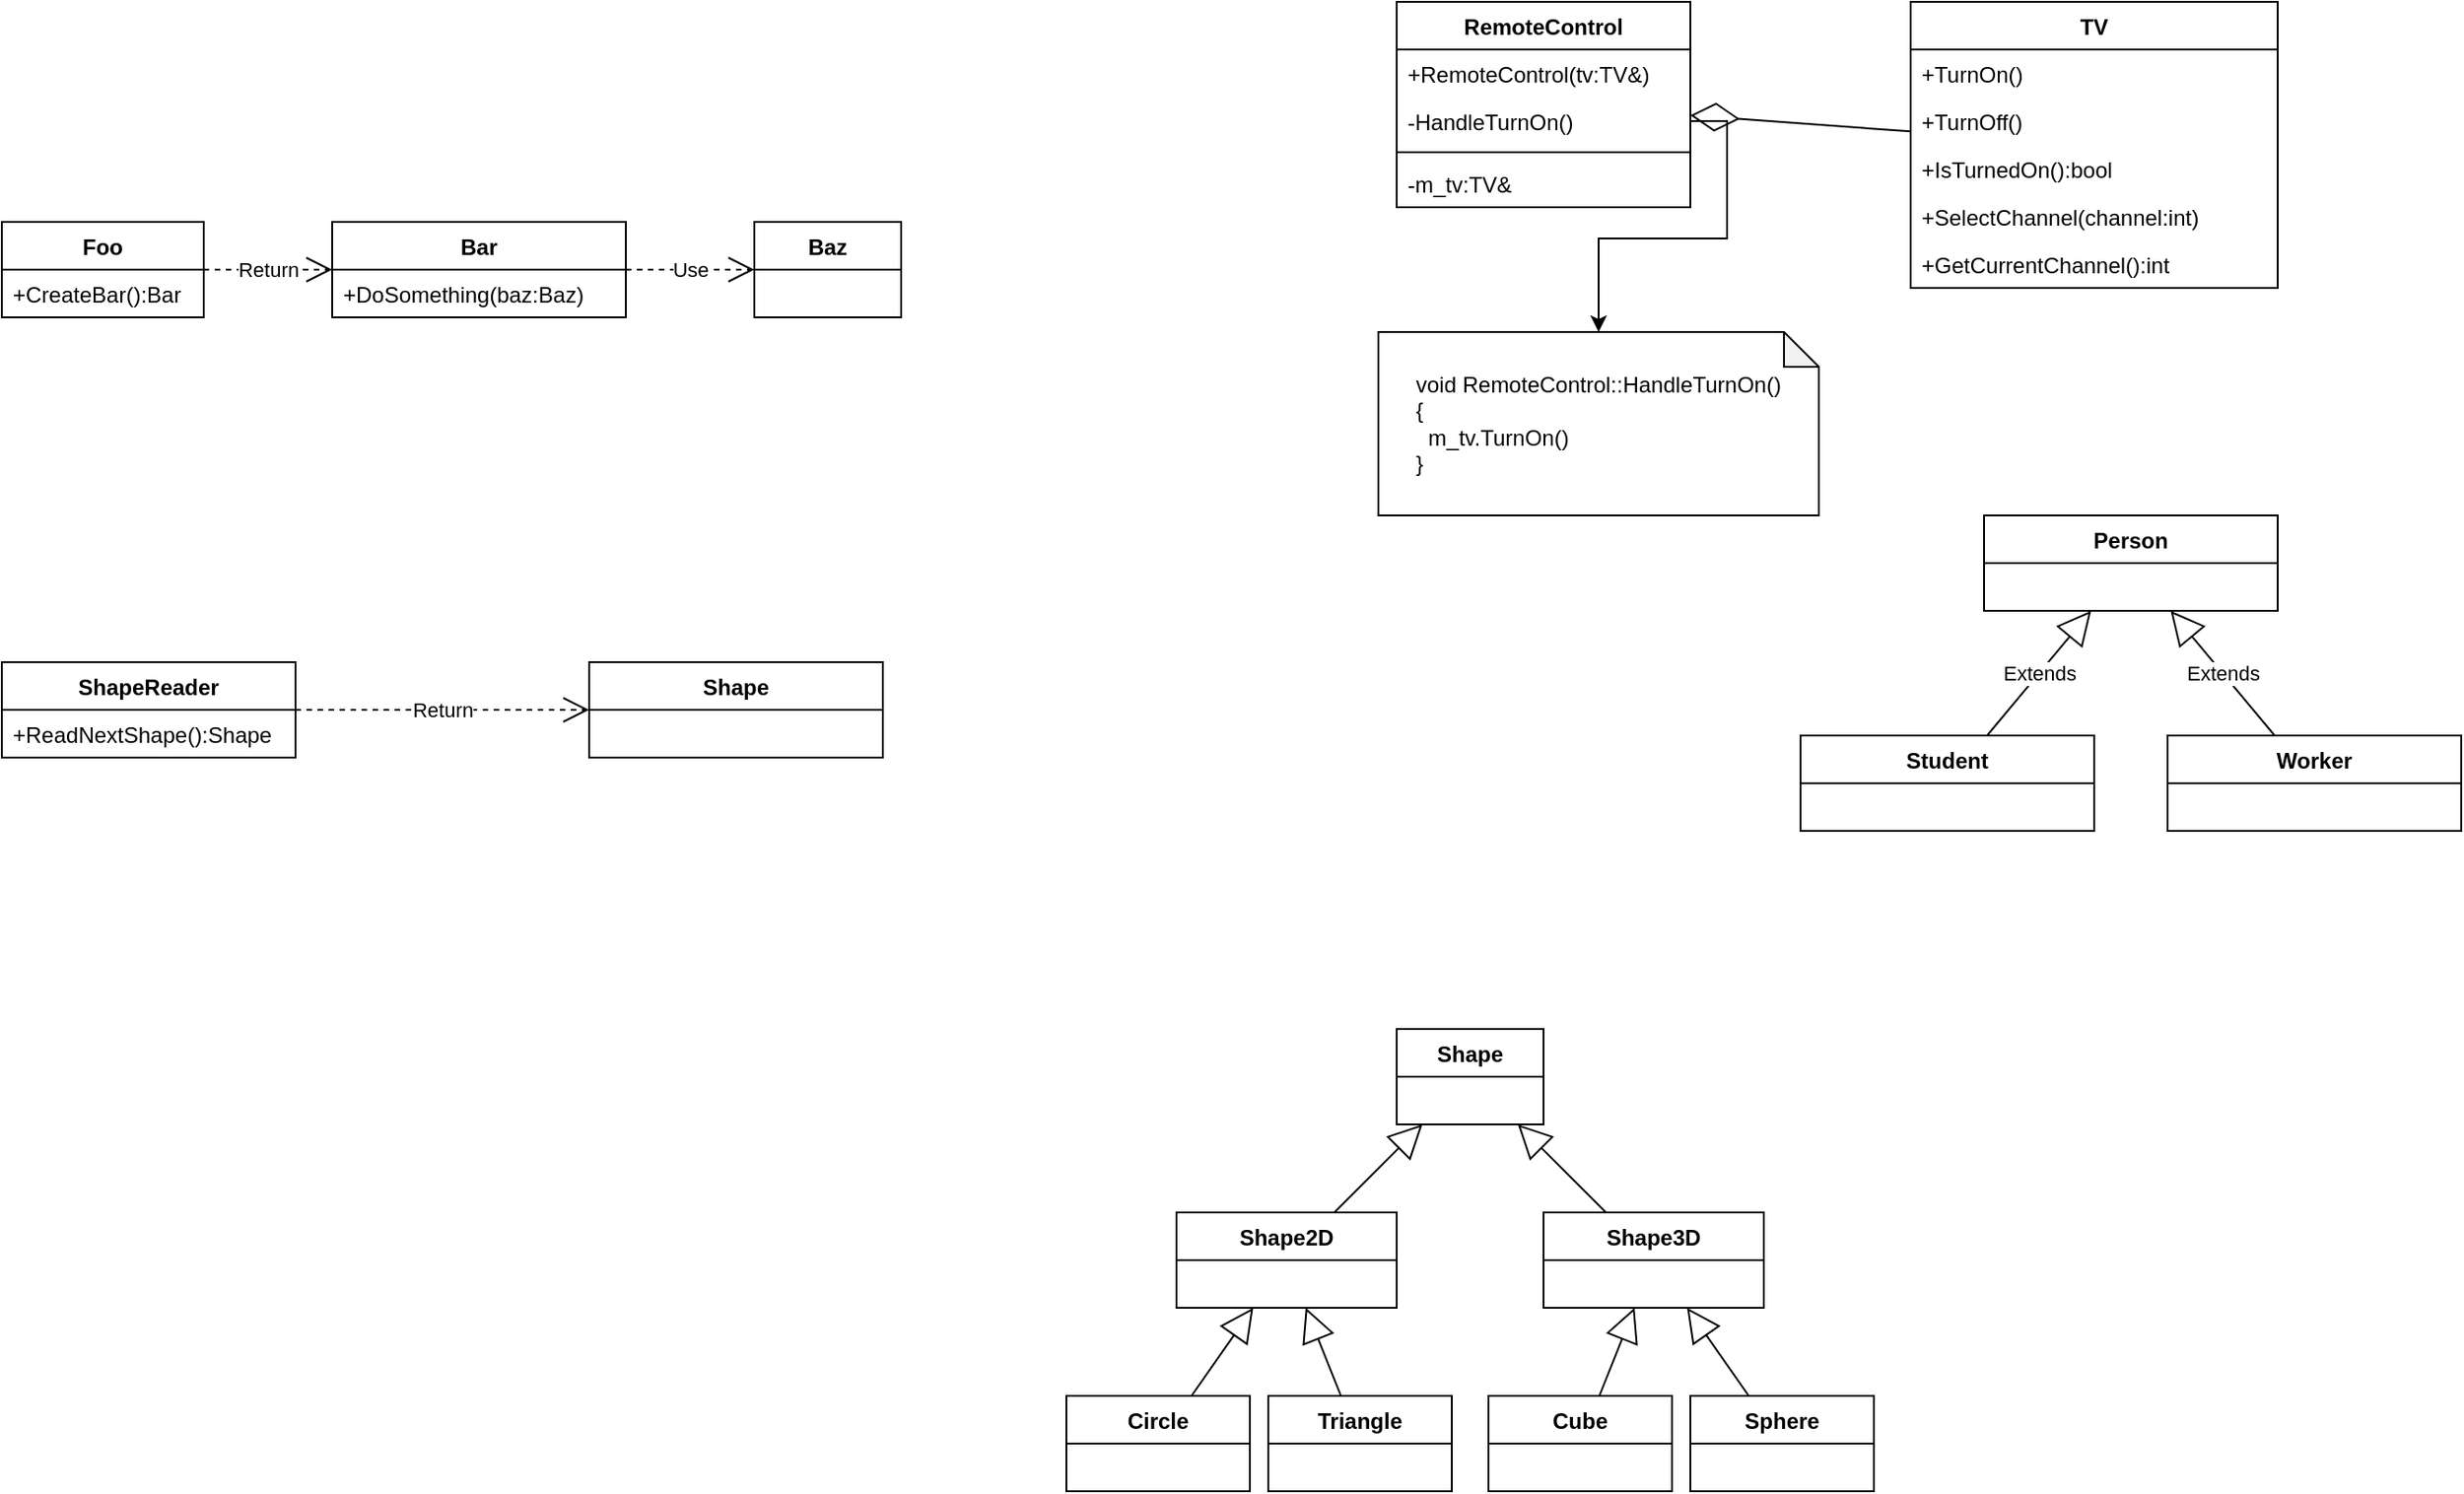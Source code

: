 <mxfile version="24.0.4" type="device">
  <diagram id="yN4uamWbjuZGDqm8cbg6" name="Страница 1">
    <mxGraphModel dx="1816" dy="582" grid="1" gridSize="10" guides="1" tooltips="1" connect="1" arrows="1" fold="1" page="1" pageScale="1" pageWidth="827" pageHeight="1169" math="0" shadow="0">
      <root>
        <mxCell id="0" />
        <mxCell id="1" parent="0" />
        <mxCell id="LEEe3PYRZzJLNCYXb-5_-1" value="TV" style="swimlane;fontStyle=1;align=center;verticalAlign=top;childLayout=stackLayout;horizontal=1;startSize=26;horizontalStack=0;resizeParent=1;resizeParentMax=0;resizeLast=0;collapsible=1;marginBottom=0;" parent="1" vertex="1">
          <mxGeometry x="360" y="120" width="200" height="156" as="geometry" />
        </mxCell>
        <mxCell id="LEEe3PYRZzJLNCYXb-5_-7" value="+TurnOn()" style="text;strokeColor=none;fillColor=none;align=left;verticalAlign=top;spacingLeft=4;spacingRight=4;overflow=hidden;rotatable=0;points=[[0,0.5],[1,0.5]];portConstraint=eastwest;" parent="LEEe3PYRZzJLNCYXb-5_-1" vertex="1">
          <mxGeometry y="26" width="200" height="26" as="geometry" />
        </mxCell>
        <mxCell id="LEEe3PYRZzJLNCYXb-5_-8" value="+TurnOff()" style="text;strokeColor=none;fillColor=none;align=left;verticalAlign=top;spacingLeft=4;spacingRight=4;overflow=hidden;rotatable=0;points=[[0,0.5],[1,0.5]];portConstraint=eastwest;" parent="LEEe3PYRZzJLNCYXb-5_-1" vertex="1">
          <mxGeometry y="52" width="200" height="26" as="geometry" />
        </mxCell>
        <mxCell id="LEEe3PYRZzJLNCYXb-5_-9" value="+IsTurnedOn():bool" style="text;strokeColor=none;fillColor=none;align=left;verticalAlign=top;spacingLeft=4;spacingRight=4;overflow=hidden;rotatable=0;points=[[0,0.5],[1,0.5]];portConstraint=eastwest;" parent="LEEe3PYRZzJLNCYXb-5_-1" vertex="1">
          <mxGeometry y="78" width="200" height="26" as="geometry" />
        </mxCell>
        <mxCell id="LEEe3PYRZzJLNCYXb-5_-10" value="+SelectChannel(channel:int)" style="text;strokeColor=none;fillColor=none;align=left;verticalAlign=top;spacingLeft=4;spacingRight=4;overflow=hidden;rotatable=0;points=[[0,0.5],[1,0.5]];portConstraint=eastwest;" parent="LEEe3PYRZzJLNCYXb-5_-1" vertex="1">
          <mxGeometry y="104" width="200" height="26" as="geometry" />
        </mxCell>
        <mxCell id="LEEe3PYRZzJLNCYXb-5_-11" value="+GetCurrentChannel():int" style="text;strokeColor=none;fillColor=none;align=left;verticalAlign=top;spacingLeft=4;spacingRight=4;overflow=hidden;rotatable=0;points=[[0,0.5],[1,0.5]];portConstraint=eastwest;" parent="LEEe3PYRZzJLNCYXb-5_-1" vertex="1">
          <mxGeometry y="130" width="200" height="26" as="geometry" />
        </mxCell>
        <mxCell id="LEEe3PYRZzJLNCYXb-5_-5" value="RemoteControl" style="swimlane;fontStyle=1;align=center;verticalAlign=top;childLayout=stackLayout;horizontal=1;startSize=26;horizontalStack=0;resizeParent=1;resizeParentMax=0;resizeLast=0;collapsible=1;marginBottom=0;" parent="1" vertex="1">
          <mxGeometry x="80" y="120" width="160" height="112" as="geometry" />
        </mxCell>
        <mxCell id="LEEe3PYRZzJLNCYXb-5_-12" value="+RemoteControl(tv:TV&amp;)" style="text;strokeColor=none;fillColor=none;align=left;verticalAlign=top;spacingLeft=4;spacingRight=4;overflow=hidden;rotatable=0;points=[[0,0.5],[1,0.5]];portConstraint=eastwest;" parent="LEEe3PYRZzJLNCYXb-5_-5" vertex="1">
          <mxGeometry y="26" width="160" height="26" as="geometry" />
        </mxCell>
        <mxCell id="LEEe3PYRZzJLNCYXb-5_-15" value="-HandleTurnOn()" style="text;strokeColor=none;fillColor=none;align=left;verticalAlign=top;spacingLeft=4;spacingRight=4;overflow=hidden;rotatable=0;points=[[0,0.5],[1,0.5]];portConstraint=eastwest;" parent="LEEe3PYRZzJLNCYXb-5_-5" vertex="1">
          <mxGeometry y="52" width="160" height="26" as="geometry" />
        </mxCell>
        <mxCell id="LEEe3PYRZzJLNCYXb-5_-13" value="" style="line;strokeWidth=1;fillColor=none;align=left;verticalAlign=middle;spacingTop=-1;spacingLeft=3;spacingRight=3;rotatable=0;labelPosition=right;points=[];portConstraint=eastwest;" parent="LEEe3PYRZzJLNCYXb-5_-5" vertex="1">
          <mxGeometry y="78" width="160" height="8" as="geometry" />
        </mxCell>
        <mxCell id="LEEe3PYRZzJLNCYXb-5_-6" value="-m_tv:TV&amp;" style="text;strokeColor=none;fillColor=none;align=left;verticalAlign=top;spacingLeft=4;spacingRight=4;overflow=hidden;rotatable=0;points=[[0,0.5],[1,0.5]];portConstraint=eastwest;" parent="LEEe3PYRZzJLNCYXb-5_-5" vertex="1">
          <mxGeometry y="86" width="160" height="26" as="geometry" />
        </mxCell>
        <mxCell id="LEEe3PYRZzJLNCYXb-5_-14" value="" style="endArrow=diamondThin;endFill=0;endSize=24;html=1;" parent="1" source="LEEe3PYRZzJLNCYXb-5_-1" target="LEEe3PYRZzJLNCYXb-5_-5" edge="1">
          <mxGeometry width="160" relative="1" as="geometry">
            <mxPoint x="50" y="410" as="sourcePoint" />
            <mxPoint x="210" y="410" as="targetPoint" />
          </mxGeometry>
        </mxCell>
        <mxCell id="LEEe3PYRZzJLNCYXb-5_-17" value="&lt;div style=&quot;text-align: left&quot;&gt;&lt;span&gt;void RemoteControl::HandleTurnOn()&lt;/span&gt;&lt;/div&gt;&lt;div style=&quot;text-align: left&quot;&gt;&lt;span&gt;{&lt;/span&gt;&lt;/div&gt;&lt;div style=&quot;text-align: left&quot;&gt;&lt;span&gt;&amp;nbsp; m_tv.TurnOn()&lt;/span&gt;&lt;/div&gt;&lt;div style=&quot;text-align: left&quot;&gt;&lt;span&gt;}&lt;/span&gt;&lt;/div&gt;" style="shape=note;whiteSpace=wrap;html=1;backgroundOutline=1;darkOpacity=0.05;size=19;" parent="1" vertex="1">
          <mxGeometry x="70" y="300" width="240" height="100" as="geometry" />
        </mxCell>
        <mxCell id="LEEe3PYRZzJLNCYXb-5_-18" style="edgeStyle=orthogonalEdgeStyle;rounded=0;orthogonalLoop=1;jettySize=auto;html=1;" parent="1" source="LEEe3PYRZzJLNCYXb-5_-15" target="LEEe3PYRZzJLNCYXb-5_-17" edge="1">
          <mxGeometry relative="1" as="geometry" />
        </mxCell>
        <mxCell id="s31DPwUx9RCKBZJJSV05-1" value="Person" style="swimlane;fontStyle=1;align=center;verticalAlign=top;childLayout=stackLayout;horizontal=1;startSize=26;horizontalStack=0;resizeParent=1;resizeParentMax=0;resizeLast=0;collapsible=1;marginBottom=0;" parent="1" vertex="1">
          <mxGeometry x="400" y="400" width="160" height="52" as="geometry" />
        </mxCell>
        <mxCell id="s31DPwUx9RCKBZJJSV05-5" value="Student" style="swimlane;fontStyle=1;align=center;verticalAlign=top;childLayout=stackLayout;horizontal=1;startSize=26;horizontalStack=0;resizeParent=1;resizeParentMax=0;resizeLast=0;collapsible=1;marginBottom=0;" parent="1" vertex="1">
          <mxGeometry x="300" y="520" width="160" height="52" as="geometry" />
        </mxCell>
        <mxCell id="s31DPwUx9RCKBZJJSV05-6" value="Worker" style="swimlane;fontStyle=1;align=center;verticalAlign=top;childLayout=stackLayout;horizontal=1;startSize=26;horizontalStack=0;resizeParent=1;resizeParentMax=0;resizeLast=0;collapsible=1;marginBottom=0;" parent="1" vertex="1">
          <mxGeometry x="500" y="520" width="160" height="52" as="geometry" />
        </mxCell>
        <mxCell id="s31DPwUx9RCKBZJJSV05-7" value="Extends" style="endArrow=block;endSize=16;endFill=0;html=1;" parent="1" source="s31DPwUx9RCKBZJJSV05-5" target="s31DPwUx9RCKBZJJSV05-1" edge="1">
          <mxGeometry width="160" relative="1" as="geometry">
            <mxPoint x="350" y="480" as="sourcePoint" />
            <mxPoint x="510" y="480" as="targetPoint" />
          </mxGeometry>
        </mxCell>
        <mxCell id="s31DPwUx9RCKBZJJSV05-8" value="Extends" style="endArrow=block;endSize=16;endFill=0;html=1;" parent="1" source="s31DPwUx9RCKBZJJSV05-6" target="s31DPwUx9RCKBZJJSV05-1" edge="1">
          <mxGeometry width="160" relative="1" as="geometry">
            <mxPoint x="350" y="480" as="sourcePoint" />
            <mxPoint x="510" y="480" as="targetPoint" />
          </mxGeometry>
        </mxCell>
        <mxCell id="s31DPwUx9RCKBZJJSV05-9" value="Shape" style="swimlane;fontStyle=1;align=center;verticalAlign=top;childLayout=stackLayout;horizontal=1;startSize=26;horizontalStack=0;resizeParent=1;resizeParentMax=0;resizeLast=0;collapsible=1;marginBottom=0;" parent="1" vertex="1">
          <mxGeometry x="80" y="680" width="80" height="52" as="geometry" />
        </mxCell>
        <mxCell id="s31DPwUx9RCKBZJJSV05-10" value="Shape2D" style="swimlane;fontStyle=1;align=center;verticalAlign=top;childLayout=stackLayout;horizontal=1;startSize=26;horizontalStack=0;resizeParent=1;resizeParentMax=0;resizeLast=0;collapsible=1;marginBottom=0;" parent="1" vertex="1">
          <mxGeometry x="-40" y="780" width="120" height="52" as="geometry" />
        </mxCell>
        <mxCell id="s31DPwUx9RCKBZJJSV05-11" value="Shape3D" style="swimlane;fontStyle=1;align=center;verticalAlign=top;childLayout=stackLayout;horizontal=1;startSize=26;horizontalStack=0;resizeParent=1;resizeParentMax=0;resizeLast=0;collapsible=1;marginBottom=0;" parent="1" vertex="1">
          <mxGeometry x="160" y="780" width="120" height="52" as="geometry" />
        </mxCell>
        <mxCell id="s31DPwUx9RCKBZJJSV05-12" value="Circle" style="swimlane;fontStyle=1;align=center;verticalAlign=top;childLayout=stackLayout;horizontal=1;startSize=26;horizontalStack=0;resizeParent=1;resizeParentMax=0;resizeLast=0;collapsible=1;marginBottom=0;" parent="1" vertex="1">
          <mxGeometry x="-100" y="880" width="100" height="52" as="geometry" />
        </mxCell>
        <mxCell id="s31DPwUx9RCKBZJJSV05-13" value="Triangle" style="swimlane;fontStyle=1;align=center;verticalAlign=top;childLayout=stackLayout;horizontal=1;startSize=26;horizontalStack=0;resizeParent=1;resizeParentMax=0;resizeLast=0;collapsible=1;marginBottom=0;" parent="1" vertex="1">
          <mxGeometry x="10" y="880" width="100" height="52" as="geometry" />
        </mxCell>
        <mxCell id="s31DPwUx9RCKBZJJSV05-14" value="Cube" style="swimlane;fontStyle=1;align=center;verticalAlign=top;childLayout=stackLayout;horizontal=1;startSize=26;horizontalStack=0;resizeParent=1;resizeParentMax=0;resizeLast=0;collapsible=1;marginBottom=0;" parent="1" vertex="1">
          <mxGeometry x="130" y="880" width="100" height="52" as="geometry" />
        </mxCell>
        <mxCell id="s31DPwUx9RCKBZJJSV05-15" value="Sphere" style="swimlane;fontStyle=1;align=center;verticalAlign=top;childLayout=stackLayout;horizontal=1;startSize=26;horizontalStack=0;resizeParent=1;resizeParentMax=0;resizeLast=0;collapsible=1;marginBottom=0;" parent="1" vertex="1">
          <mxGeometry x="240" y="880" width="100" height="52" as="geometry" />
        </mxCell>
        <mxCell id="s31DPwUx9RCKBZJJSV05-16" value="" style="endArrow=block;endSize=16;endFill=0;html=1;" parent="1" source="s31DPwUx9RCKBZJJSV05-10" target="s31DPwUx9RCKBZJJSV05-9" edge="1">
          <mxGeometry width="160" relative="1" as="geometry">
            <mxPoint y="750" as="sourcePoint" />
            <mxPoint x="160" y="750" as="targetPoint" />
          </mxGeometry>
        </mxCell>
        <mxCell id="s31DPwUx9RCKBZJJSV05-17" value="" style="endArrow=block;endSize=16;endFill=0;html=1;" parent="1" source="s31DPwUx9RCKBZJJSV05-11" target="s31DPwUx9RCKBZJJSV05-9" edge="1">
          <mxGeometry width="160" relative="1" as="geometry">
            <mxPoint y="750" as="sourcePoint" />
            <mxPoint x="160" y="750" as="targetPoint" />
          </mxGeometry>
        </mxCell>
        <mxCell id="s31DPwUx9RCKBZJJSV05-18" value="" style="endArrow=block;endSize=16;endFill=0;html=1;" parent="1" source="s31DPwUx9RCKBZJJSV05-14" target="s31DPwUx9RCKBZJJSV05-11" edge="1">
          <mxGeometry width="160" relative="1" as="geometry">
            <mxPoint x="204" y="790" as="sourcePoint" />
            <mxPoint x="120" y="820" as="targetPoint" />
          </mxGeometry>
        </mxCell>
        <mxCell id="s31DPwUx9RCKBZJJSV05-19" value="" style="endArrow=block;endSize=16;endFill=0;html=1;" parent="1" source="s31DPwUx9RCKBZJJSV05-15" target="s31DPwUx9RCKBZJJSV05-11" edge="1">
          <mxGeometry width="160" relative="1" as="geometry">
            <mxPoint x="204" y="790" as="sourcePoint" />
            <mxPoint x="120" y="820" as="targetPoint" />
          </mxGeometry>
        </mxCell>
        <mxCell id="s31DPwUx9RCKBZJJSV05-20" value="" style="endArrow=block;endSize=16;endFill=0;html=1;" parent="1" source="s31DPwUx9RCKBZJJSV05-13" target="s31DPwUx9RCKBZJJSV05-10" edge="1">
          <mxGeometry width="160" relative="1" as="geometry">
            <mxPoint x="113.6" y="890" as="sourcePoint" />
            <mxPoint x="80.0" y="842" as="targetPoint" />
          </mxGeometry>
        </mxCell>
        <mxCell id="s31DPwUx9RCKBZJJSV05-21" value="" style="endArrow=block;endSize=16;endFill=0;html=1;" parent="1" source="s31DPwUx9RCKBZJJSV05-12" target="s31DPwUx9RCKBZJJSV05-10" edge="1">
          <mxGeometry width="160" relative="1" as="geometry">
            <mxPoint x="113.6" y="890" as="sourcePoint" />
            <mxPoint x="80.0" y="842" as="targetPoint" />
          </mxGeometry>
        </mxCell>
        <mxCell id="Q1-EeQ-NqZ19hB_-HoZO-5" value="ShapeReader" style="swimlane;fontStyle=1;align=center;verticalAlign=top;childLayout=stackLayout;horizontal=1;startSize=26;horizontalStack=0;resizeParent=1;resizeParentMax=0;resizeLast=0;collapsible=1;marginBottom=0;whiteSpace=wrap;html=1;" vertex="1" parent="1">
          <mxGeometry x="-680" y="480" width="160" height="52" as="geometry" />
        </mxCell>
        <mxCell id="Q1-EeQ-NqZ19hB_-HoZO-6" value="+ReadNextShape():Shape" style="text;strokeColor=none;fillColor=none;align=left;verticalAlign=top;spacingLeft=4;spacingRight=4;overflow=hidden;rotatable=0;points=[[0,0.5],[1,0.5]];portConstraint=eastwest;whiteSpace=wrap;html=1;" vertex="1" parent="Q1-EeQ-NqZ19hB_-HoZO-5">
          <mxGeometry y="26" width="160" height="26" as="geometry" />
        </mxCell>
        <mxCell id="Q1-EeQ-NqZ19hB_-HoZO-9" value="Shape" style="swimlane;fontStyle=1;align=center;verticalAlign=top;childLayout=stackLayout;horizontal=1;startSize=26;horizontalStack=0;resizeParent=1;resizeParentMax=0;resizeLast=0;collapsible=1;marginBottom=0;whiteSpace=wrap;html=1;" vertex="1" parent="1">
          <mxGeometry x="-360" y="480" width="160" height="52" as="geometry" />
        </mxCell>
        <mxCell id="Q1-EeQ-NqZ19hB_-HoZO-13" value="Return" style="endArrow=open;endSize=12;dashed=1;html=1;rounded=0;" edge="1" parent="1" source="Q1-EeQ-NqZ19hB_-HoZO-5" target="Q1-EeQ-NqZ19hB_-HoZO-9">
          <mxGeometry width="160" relative="1" as="geometry">
            <mxPoint x="-500" y="590" as="sourcePoint" />
            <mxPoint x="-340" y="590" as="targetPoint" />
          </mxGeometry>
        </mxCell>
        <mxCell id="Q1-EeQ-NqZ19hB_-HoZO-14" value="Foo" style="swimlane;fontStyle=1;align=center;verticalAlign=top;childLayout=stackLayout;horizontal=1;startSize=26;horizontalStack=0;resizeParent=1;resizeParentMax=0;resizeLast=0;collapsible=1;marginBottom=0;whiteSpace=wrap;html=1;" vertex="1" parent="1">
          <mxGeometry x="-680" y="240" width="110" height="52" as="geometry" />
        </mxCell>
        <mxCell id="Q1-EeQ-NqZ19hB_-HoZO-15" value="+CreateBar():Bar" style="text;strokeColor=none;fillColor=none;align=left;verticalAlign=top;spacingLeft=4;spacingRight=4;overflow=hidden;rotatable=0;points=[[0,0.5],[1,0.5]];portConstraint=eastwest;whiteSpace=wrap;html=1;" vertex="1" parent="Q1-EeQ-NqZ19hB_-HoZO-14">
          <mxGeometry y="26" width="110" height="26" as="geometry" />
        </mxCell>
        <mxCell id="Q1-EeQ-NqZ19hB_-HoZO-16" value="Bar" style="swimlane;fontStyle=1;align=center;verticalAlign=top;childLayout=stackLayout;horizontal=1;startSize=26;horizontalStack=0;resizeParent=1;resizeParentMax=0;resizeLast=0;collapsible=1;marginBottom=0;whiteSpace=wrap;html=1;" vertex="1" parent="1">
          <mxGeometry x="-500" y="240" width="160" height="52" as="geometry" />
        </mxCell>
        <mxCell id="Q1-EeQ-NqZ19hB_-HoZO-17" value="+DoSomething(baz:Baz)" style="text;strokeColor=none;fillColor=none;align=left;verticalAlign=top;spacingLeft=4;spacingRight=4;overflow=hidden;rotatable=0;points=[[0,0.5],[1,0.5]];portConstraint=eastwest;whiteSpace=wrap;html=1;" vertex="1" parent="Q1-EeQ-NqZ19hB_-HoZO-16">
          <mxGeometry y="26" width="160" height="26" as="geometry" />
        </mxCell>
        <mxCell id="Q1-EeQ-NqZ19hB_-HoZO-18" value="Baz" style="swimlane;fontStyle=1;align=center;verticalAlign=top;childLayout=stackLayout;horizontal=1;startSize=26;horizontalStack=0;resizeParent=1;resizeParentMax=0;resizeLast=0;collapsible=1;marginBottom=0;whiteSpace=wrap;html=1;" vertex="1" parent="1">
          <mxGeometry x="-270" y="240" width="80" height="52" as="geometry" />
        </mxCell>
        <mxCell id="Q1-EeQ-NqZ19hB_-HoZO-20" value="Return" style="endArrow=open;endSize=12;dashed=1;html=1;rounded=0;" edge="1" parent="1" source="Q1-EeQ-NqZ19hB_-HoZO-14" target="Q1-EeQ-NqZ19hB_-HoZO-16">
          <mxGeometry width="160" relative="1" as="geometry">
            <mxPoint x="-450" y="340" as="sourcePoint" />
            <mxPoint x="-290" y="340" as="targetPoint" />
          </mxGeometry>
        </mxCell>
        <mxCell id="Q1-EeQ-NqZ19hB_-HoZO-21" value="Use" style="endArrow=open;endSize=12;dashed=1;html=1;rounded=0;" edge="1" parent="1" source="Q1-EeQ-NqZ19hB_-HoZO-16" target="Q1-EeQ-NqZ19hB_-HoZO-18">
          <mxGeometry width="160" relative="1" as="geometry">
            <mxPoint x="-510" y="276" as="sourcePoint" />
            <mxPoint x="-410" y="276" as="targetPoint" />
          </mxGeometry>
        </mxCell>
      </root>
    </mxGraphModel>
  </diagram>
</mxfile>
